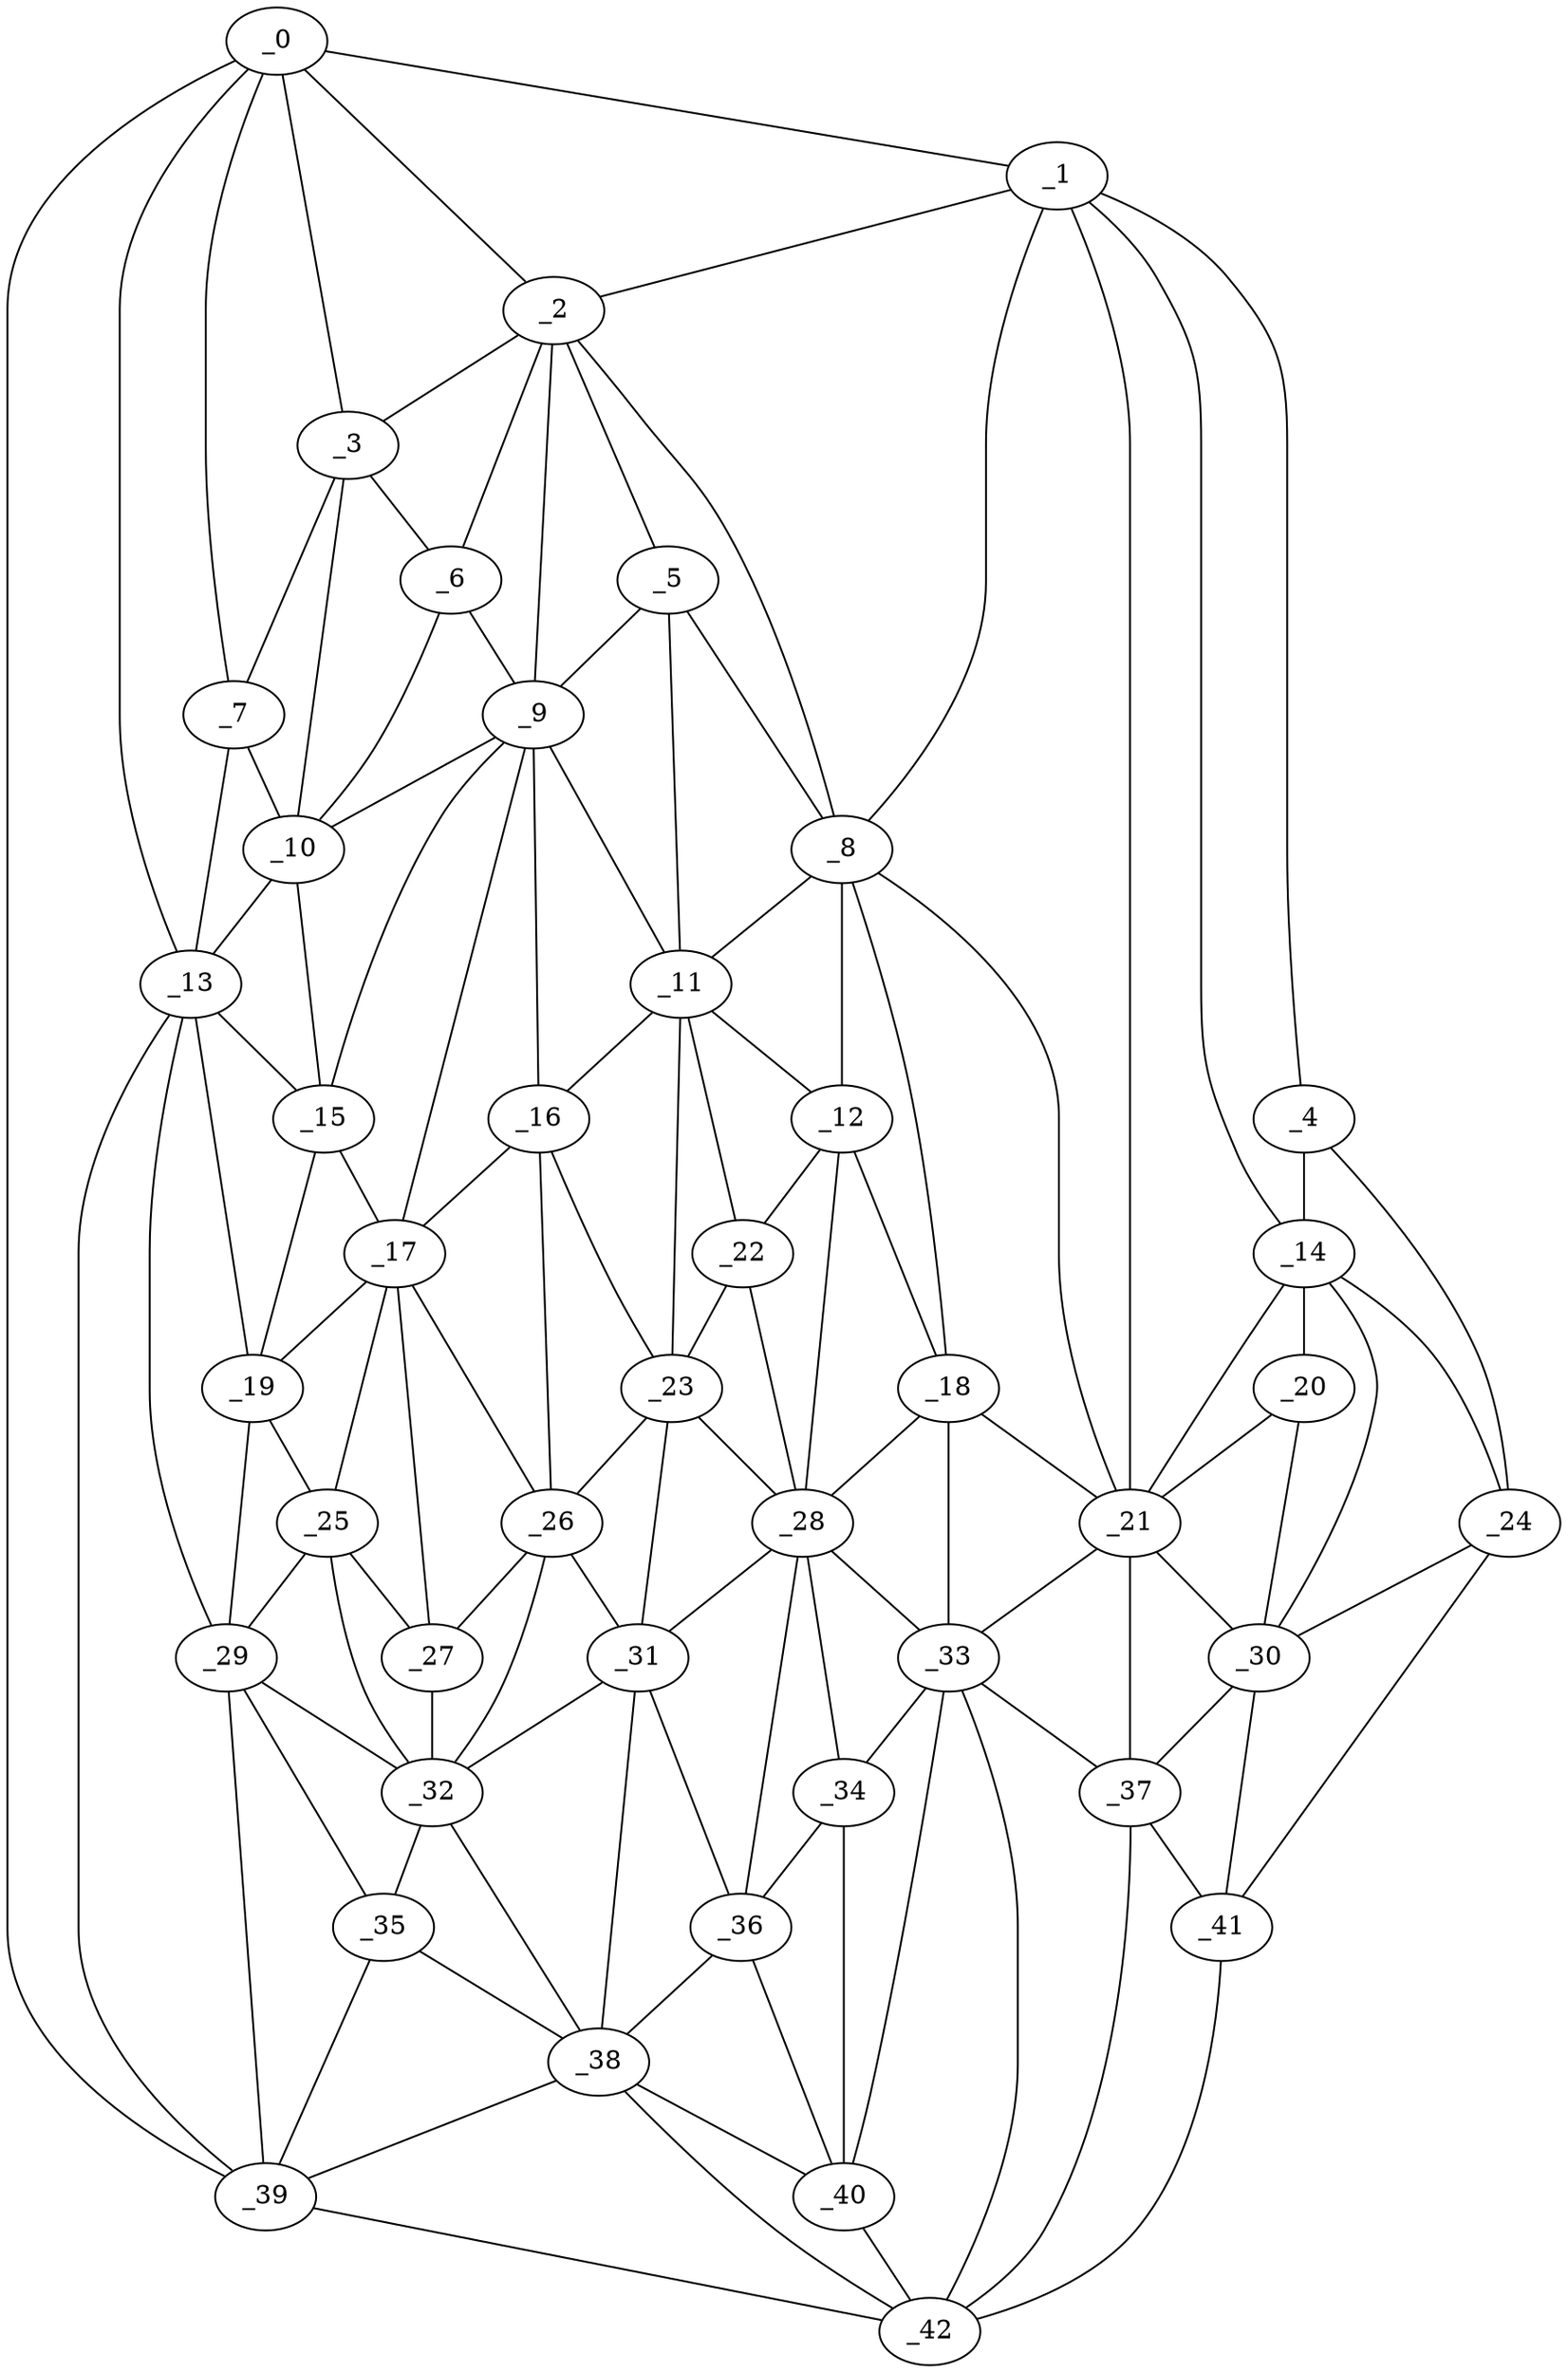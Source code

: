 graph "obj49__165.gxl" {
	_0	 [x=36,
		y=118];
	_1	 [x=39,
		y=8];
	_0 -- _1	 [valence=1];
	_2	 [x=45,
		y=77];
	_0 -- _2	 [valence=2];
	_3	 [x=47,
		y=96];
	_0 -- _3	 [valence=2];
	_7	 [x=51,
		y=104];
	_0 -- _7	 [valence=1];
	_13	 [x=60,
		y=103];
	_0 -- _13	 [valence=2];
	_39	 [x=91,
		y=102];
	_0 -- _39	 [valence=1];
	_1 -- _2	 [valence=1];
	_4	 [x=48,
		y=3];
	_1 -- _4	 [valence=1];
	_8	 [x=52,
		y=55];
	_1 -- _8	 [valence=2];
	_14	 [x=61,
		y=13];
	_1 -- _14	 [valence=1];
	_21	 [x=68,
		y=27];
	_1 -- _21	 [valence=2];
	_2 -- _3	 [valence=2];
	_5	 [x=50,
		y=75];
	_2 -- _5	 [valence=2];
	_6	 [x=50,
		y=88];
	_2 -- _6	 [valence=1];
	_2 -- _8	 [valence=1];
	_9	 [x=53,
		y=85];
	_2 -- _9	 [valence=2];
	_3 -- _6	 [valence=2];
	_3 -- _7	 [valence=2];
	_10	 [x=56,
		y=92];
	_3 -- _10	 [valence=1];
	_4 -- _14	 [valence=1];
	_24	 [x=69,
		y=4];
	_4 -- _24	 [valence=1];
	_5 -- _8	 [valence=2];
	_5 -- _9	 [valence=2];
	_11	 [x=58,
		y=72];
	_5 -- _11	 [valence=2];
	_6 -- _9	 [valence=2];
	_6 -- _10	 [valence=1];
	_7 -- _10	 [valence=1];
	_7 -- _13	 [valence=2];
	_8 -- _11	 [valence=2];
	_12	 [x=60,
		y=56];
	_8 -- _12	 [valence=1];
	_18	 [x=66,
		y=44];
	_8 -- _18	 [valence=2];
	_8 -- _21	 [valence=1];
	_9 -- _10	 [valence=2];
	_9 -- _11	 [valence=2];
	_15	 [x=61,
		y=92];
	_9 -- _15	 [valence=2];
	_16	 [x=63,
		y=78];
	_9 -- _16	 [valence=2];
	_17	 [x=64,
		y=84];
	_9 -- _17	 [valence=2];
	_10 -- _13	 [valence=2];
	_10 -- _15	 [valence=1];
	_11 -- _12	 [valence=1];
	_11 -- _16	 [valence=1];
	_22	 [x=68,
		y=68];
	_11 -- _22	 [valence=1];
	_23	 [x=68,
		y=74];
	_11 -- _23	 [valence=2];
	_12 -- _18	 [valence=2];
	_12 -- _22	 [valence=2];
	_28	 [x=75,
		y=66];
	_12 -- _28	 [valence=1];
	_13 -- _15	 [valence=2];
	_19	 [x=66,
		y=90];
	_13 -- _19	 [valence=1];
	_29	 [x=75,
		y=97];
	_13 -- _29	 [valence=2];
	_13 -- _39	 [valence=2];
	_20	 [x=68,
		y=22];
	_14 -- _20	 [valence=1];
	_14 -- _21	 [valence=2];
	_14 -- _24	 [valence=2];
	_30	 [x=78,
		y=15];
	_14 -- _30	 [valence=1];
	_15 -- _17	 [valence=2];
	_15 -- _19	 [valence=2];
	_16 -- _17	 [valence=2];
	_16 -- _23	 [valence=2];
	_26	 [x=74,
		y=78];
	_16 -- _26	 [valence=2];
	_17 -- _19	 [valence=1];
	_25	 [x=72,
		y=87];
	_17 -- _25	 [valence=2];
	_17 -- _26	 [valence=2];
	_27	 [x=74,
		y=83];
	_17 -- _27	 [valence=2];
	_18 -- _21	 [valence=1];
	_18 -- _28	 [valence=2];
	_33	 [x=88,
		y=48];
	_18 -- _33	 [valence=2];
	_19 -- _25	 [valence=2];
	_19 -- _29	 [valence=1];
	_20 -- _21	 [valence=2];
	_20 -- _30	 [valence=2];
	_21 -- _30	 [valence=1];
	_21 -- _33	 [valence=2];
	_37	 [x=91,
		y=27];
	_21 -- _37	 [valence=1];
	_22 -- _23	 [valence=2];
	_22 -- _28	 [valence=1];
	_23 -- _26	 [valence=2];
	_23 -- _28	 [valence=1];
	_31	 [x=79,
		y=73];
	_23 -- _31	 [valence=1];
	_24 -- _30	 [valence=2];
	_41	 [x=96,
		y=11];
	_24 -- _41	 [valence=1];
	_25 -- _27	 [valence=1];
	_25 -- _29	 [valence=2];
	_32	 [x=84,
		y=84];
	_25 -- _32	 [valence=2];
	_26 -- _27	 [valence=1];
	_26 -- _31	 [valence=2];
	_26 -- _32	 [valence=1];
	_27 -- _32	 [valence=2];
	_28 -- _31	 [valence=2];
	_28 -- _33	 [valence=2];
	_34	 [x=88,
		y=60];
	_28 -- _34	 [valence=2];
	_36	 [x=89,
		y=68];
	_28 -- _36	 [valence=1];
	_29 -- _32	 [valence=1];
	_35	 [x=88,
		y=87];
	_29 -- _35	 [valence=2];
	_29 -- _39	 [valence=2];
	_30 -- _37	 [valence=2];
	_30 -- _41	 [valence=2];
	_31 -- _32	 [valence=1];
	_31 -- _36	 [valence=2];
	_38	 [x=91,
		y=78];
	_31 -- _38	 [valence=2];
	_32 -- _35	 [valence=2];
	_32 -- _38	 [valence=2];
	_33 -- _34	 [valence=2];
	_33 -- _37	 [valence=2];
	_40	 [x=93,
		y=55];
	_33 -- _40	 [valence=2];
	_42	 [x=97,
		y=49];
	_33 -- _42	 [valence=1];
	_34 -- _36	 [valence=2];
	_34 -- _40	 [valence=2];
	_35 -- _38	 [valence=1];
	_35 -- _39	 [valence=1];
	_36 -- _38	 [valence=2];
	_36 -- _40	 [valence=2];
	_37 -- _41	 [valence=1];
	_37 -- _42	 [valence=1];
	_38 -- _39	 [valence=2];
	_38 -- _40	 [valence=1];
	_38 -- _42	 [valence=1];
	_39 -- _42	 [valence=1];
	_40 -- _42	 [valence=2];
	_41 -- _42	 [valence=1];
}
